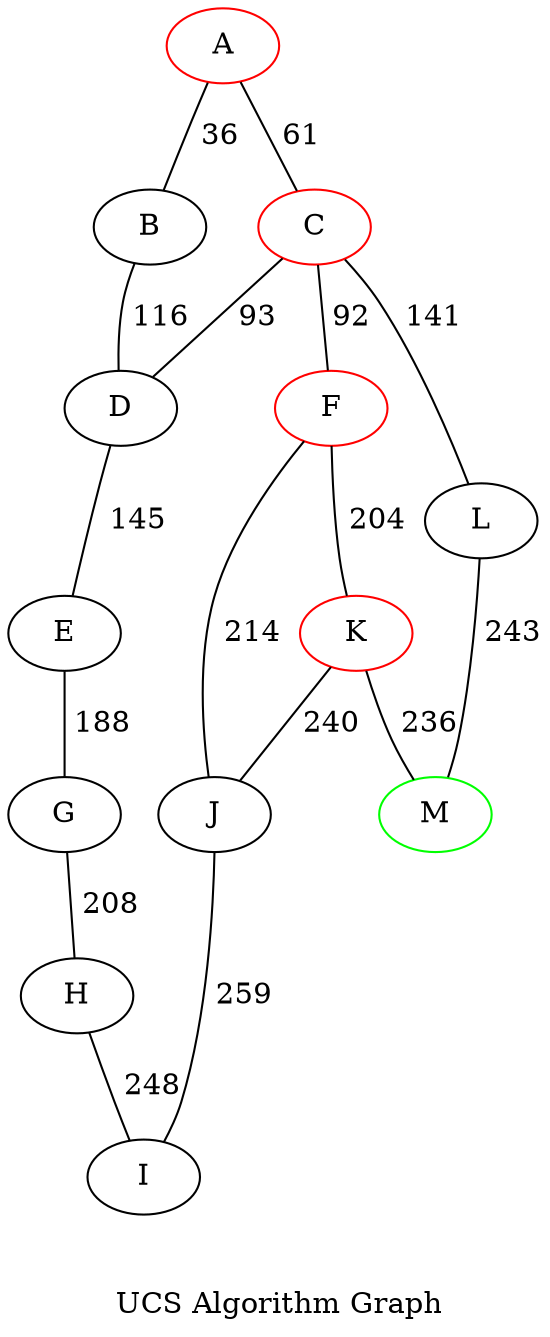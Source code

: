 // UCS Algo
graph {
	A -- B [label=" 36" constraint=true]
	A -- C [label=" 61" constraint=true]
	B -- D [label=" 116" constraint=true]
	C -- D [label=" 93" constraint=true]
	C -- F [label=" 92" constraint=true]
	C -- L [label=" 141" constraint=true]
	F -- J [label=" 214" constraint=true]
	F -- K [label=" 204" constraint=true]
	D -- E [label=" 145" constraint=true]
	L -- M [label=" 243" constraint=true]
	E -- G [label=" 188" constraint=true]
	G -- H [label=" 208" constraint=true]
	K -- M [label=" 236" constraint=true]
	K -- J [label=" 240" constraint=true]
	H -- I [label=" 248" constraint=true]
	J -- I [label=" 259" constraint=true]
	A [color=red]
	C [color=red]
	F [color=red]
	K [color=red]
	M [color=red]
	M [color=green]
	label="\n\n UCS Algorithm Graph"
}
